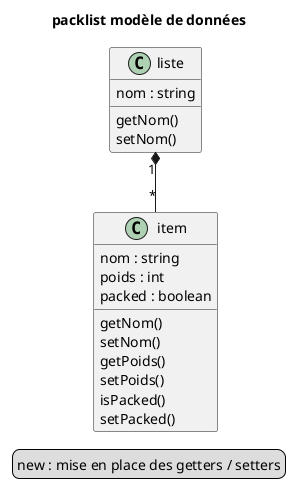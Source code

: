 @startuml
    Title packlist modèle de données
    class liste {
        nom : string
        getNom()
        setNom()
    }
    class item {
        nom : string
        poids : int
        packed : boolean
        getNom()
        setNom()
        getPoids()
        setPoids()
        isPacked()
        setPacked()
    }

    liste "1" *-- "*" item

    legend
        new : mise en place des getters / setters
    endlegend
@enduml
